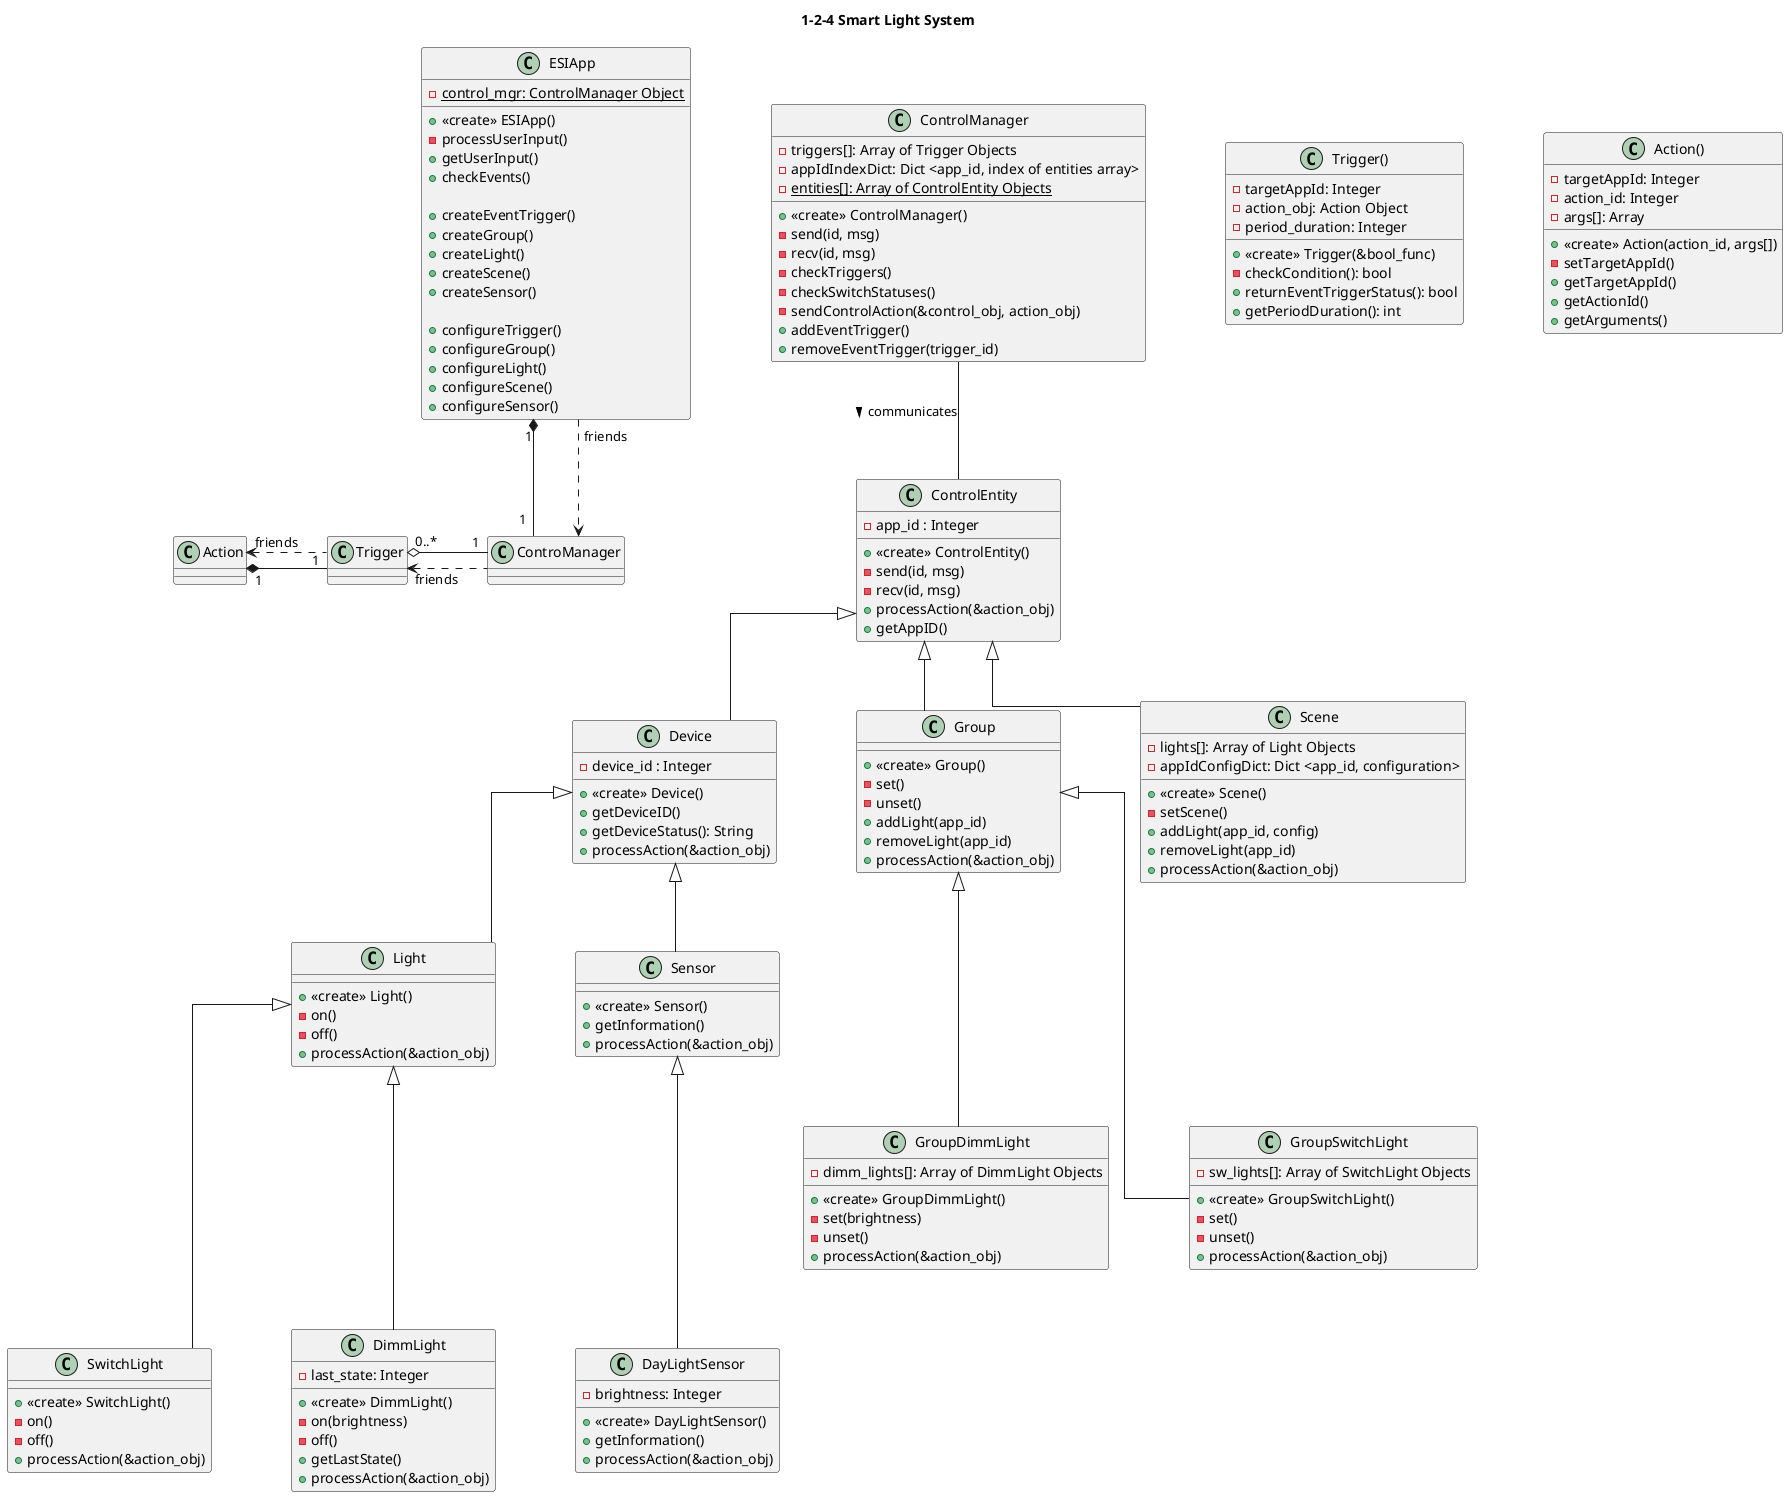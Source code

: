 @startuml
' Settings
' ============================

' use +,#,- instead of icons
'skinparam classAttributeIconSize 0

' horizontal distance in px
' skinparam nodesep 60

' vertical distance in px
' skinparam ranksep 50

' use only straight lines (ortho/polyline)
skinparam linetype ortho

' title
title 1-2-4 Smart Light System


skinparam nodesep 80
skinparam ranksep 60


' Abstract Classes
' ============================
class ControlEntity {
    - app_id : Integer
    + <<create>> ControlEntity()
    - send(id, msg)
    - recv(id, msg)
    + processAction(&action_obj)
    + getAppID()
}

class Device {
    - device_id : Integer
    + <<create>> Device()
    + getDeviceID()
    + getDeviceStatus(): String
    + processAction(&action_obj)
}

class Group {
    + <<create>> Group()
    - set()
    - unset()
    + addLight(app_id)
    + removeLight(app_id)
    + processAction(&action_obj)
}

class Light {
    + <<create>> Light()
    -on()
    -off()
    + processAction(&action_obj)
}


class Sensor {
    + <<create>> Sensor()
    + getInformation()
    + processAction(&action_obj)
}

' Concrete Classes
' ============================
class SwitchLight {
    + <<create>> SwitchLight()
    - on()
    - off()
    + processAction(&action_obj)
}

class DimmLight {
    - last_state: Integer

    + <<create>> DimmLight()
    - on(brightness)
    - off()
    + getLastState()
    + processAction(&action_obj)
}

class GroupDimmLight {
    - dimm_lights[]: Array of DimmLight Objects
    + <<create>> GroupDimmLight()
    - set(brightness)
    - unset()
    + processAction(&action_obj)
}

class GroupSwitchLight {
    - sw_lights[]: Array of SwitchLight Objects
    + <<create>> GroupSwitchLight()
    - set()
    - unset()
    + processAction(&action_obj)
}

class Scene {
    - lights[]: Array of Light Objects
    - appIdConfigDict: Dict <app_id, configuration>

    + <<create>> Scene()
    - setScene()
    + addLight(app_id, config)
    + removeLight(app_id)
    + processAction(&action_obj)
}

class DayLightSensor {
    - brightness: Integer

    + <<create>> DayLightSensor()
    + getInformation()
    + processAction(&action_obj)
}

class ESIApp {
    - {static} control_mgr: ControlManager Object

    + <<create>> ESIApp()
    - processUserInput()
    + getUserInput()
    + checkEvents()

    + createEventTrigger()
    + createGroup()
    + createLight()
    + createScene()
    + createSensor()

    + configureTrigger()
    + configureGroup()
    + configureLight()
    + configureScene()
    + configureSensor()
}

class ControlManager {
    - triggers[]: Array of Trigger Objects
    - appIdIndexDict: Dict <app_id, index of entities array>
    - {static} entities[]: Array of ControlEntity Objects
    + <<create>> ControlManager()
    - send(id, msg)
    - recv(id, msg)
    - checkTriggers()
    - checkSwitchStatuses()
    - sendControlAction(&control_obj, action_obj)
    + addEventTrigger()
    + removeEventTrigger(trigger_id)
}

class Trigger() {
    - targetAppId: Integer
    - action_obj: Action Object
    - period_duration: Integer
    + <<create>> Trigger(&bool_func)
    - checkCondition(): bool
    + returnEventTriggerStatus(): bool
    + getPeriodDuration(): int
}

class Action() {
    - targetAppId: Integer
    - action_id: Integer
    - args[]: Array
    + <<create>> Action(action_id, args[])
    - setTargetAppId()
    + getTargetAppId()
    + getActionId()
    + getArguments()
}

' Relations
' ================================
Device <|-down- Light
Device <|-down- Sensor

ESIApp "1" *-down- "1" ControManager
ESIApp " friends" .down.> ControManager
Trigger "0..*" o-right- "1" ControManager
Trigger "friends" <.right. ControManager
Action "friends" <.right. Trigger
Action "1" *-right- "1" Trigger

ControlManager -down- ControlEntity : communicates >

ControlEntity <|-down- Device
ControlEntity <|-down- Group
ControlEntity <|-down- Scene

Light <|-down-- SwitchLight
Light <|-down-- DimmLight

Group <|-down-- GroupSwitchLight
Group <|-down-- GroupDimmLight

Sensor <|-down-- DayLightSensor


@enduml


